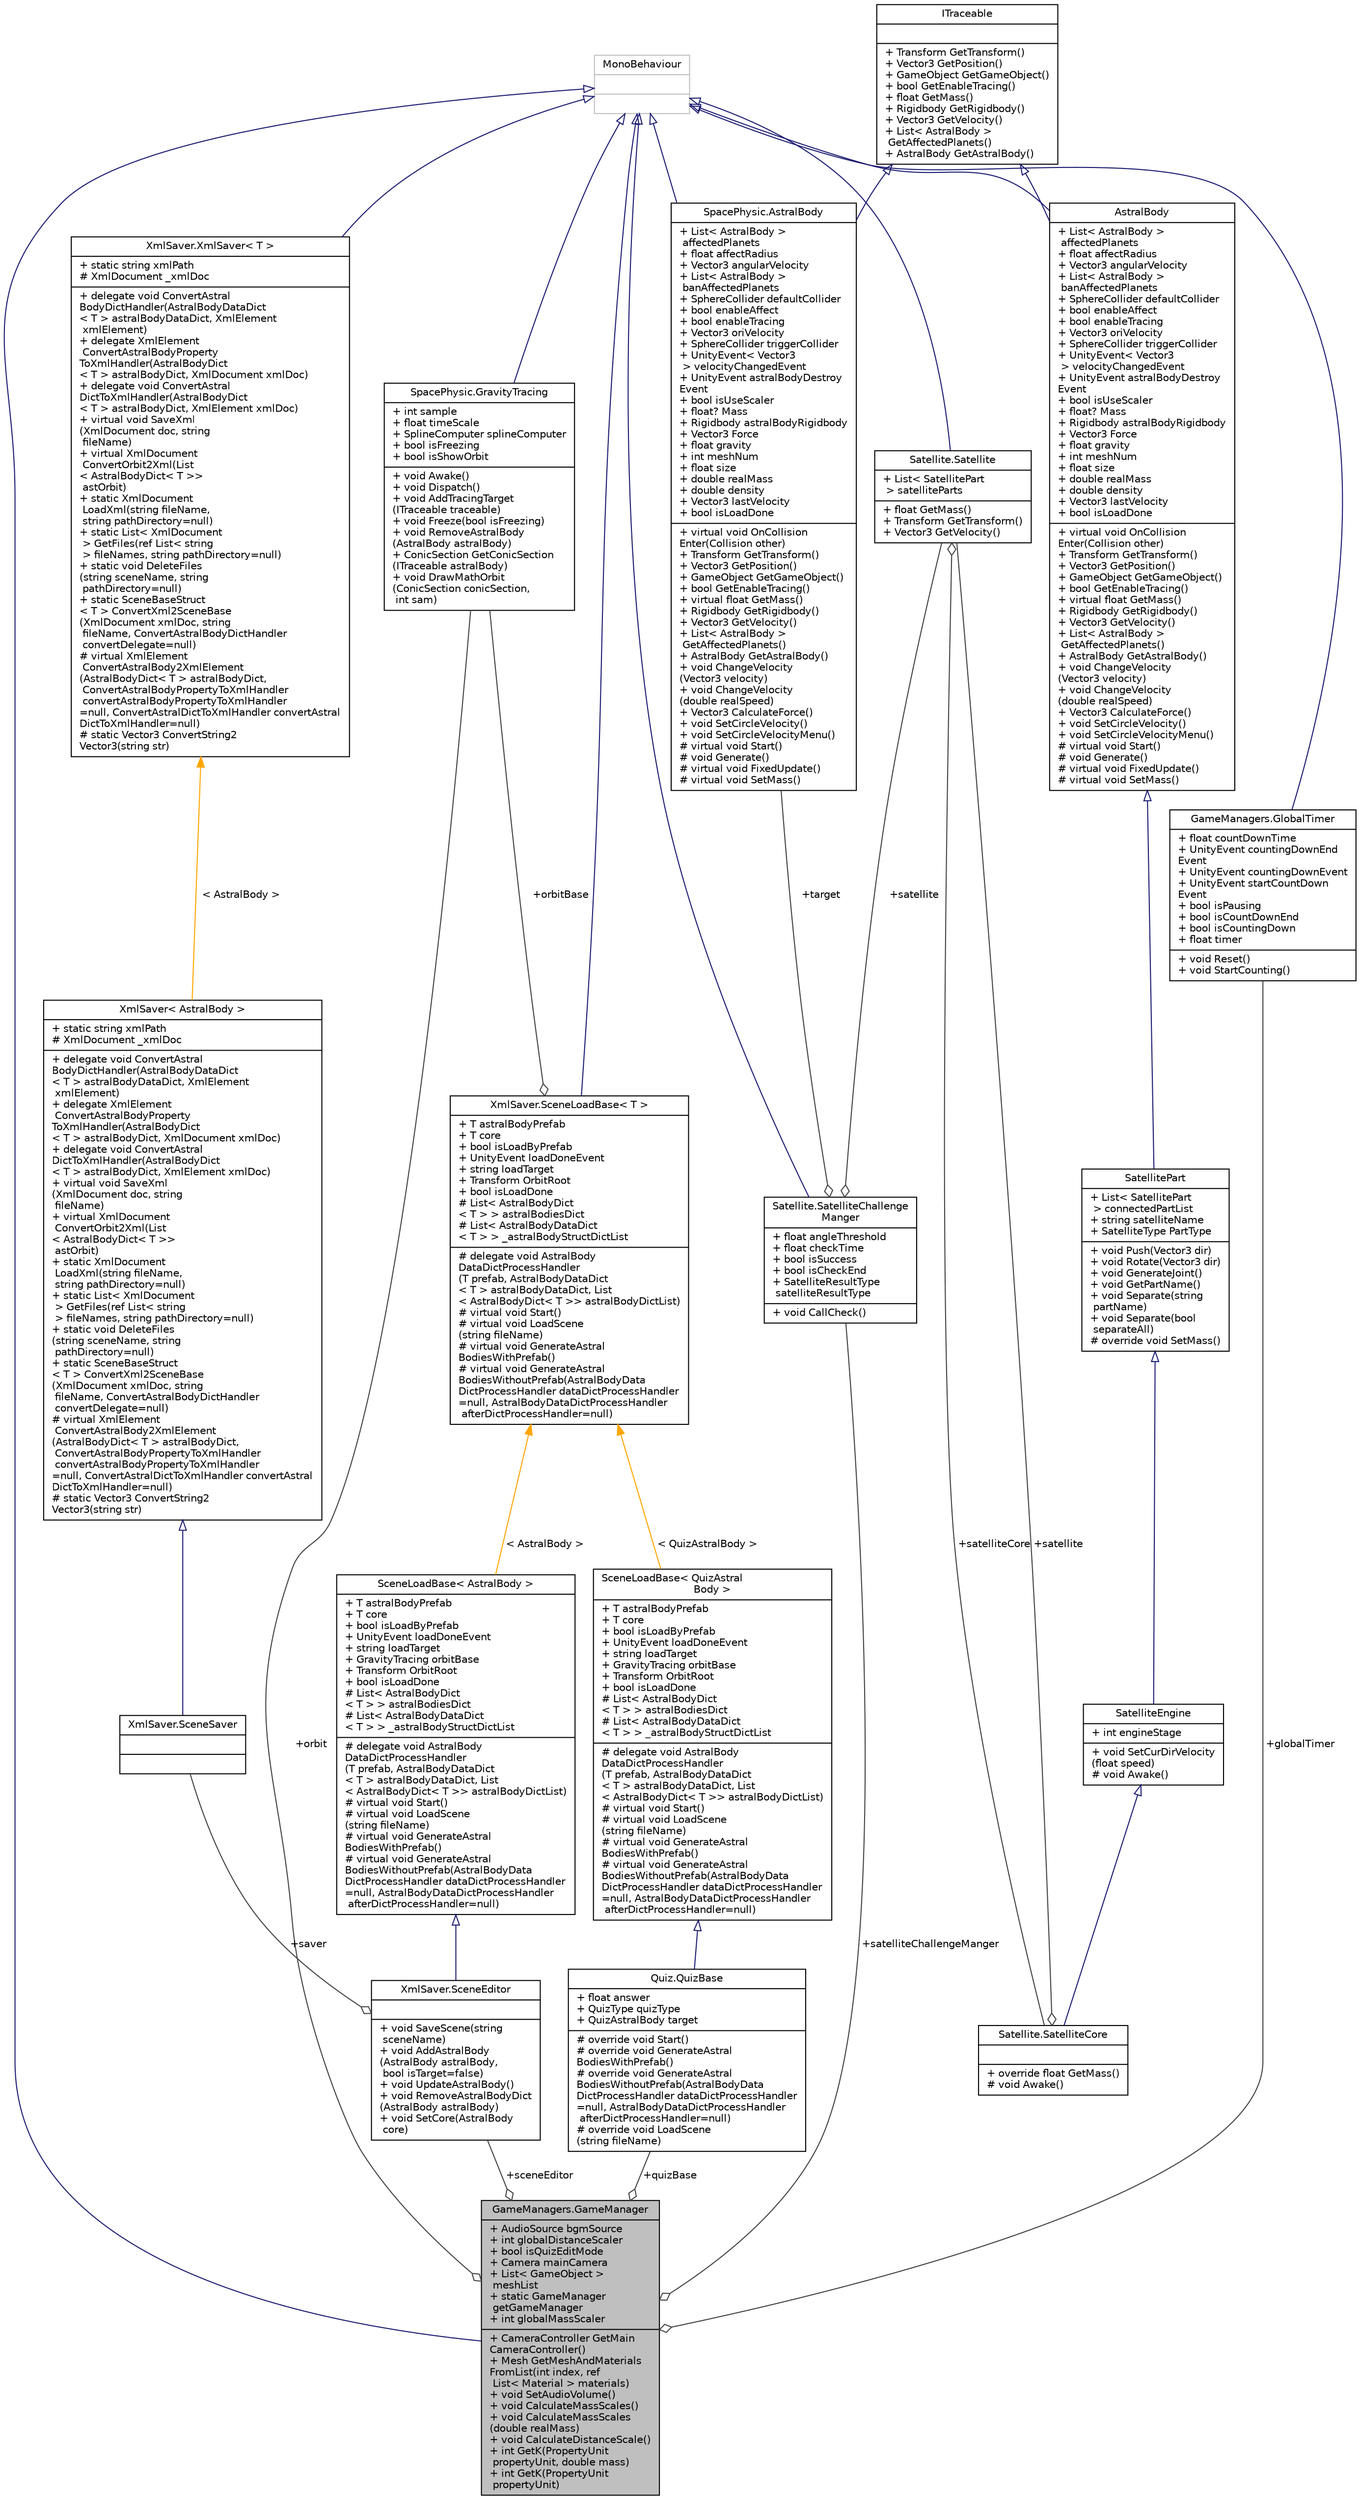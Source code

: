 digraph "GameManagers.GameManager"
{
 // INTERACTIVE_SVG=YES
 // LATEX_PDF_SIZE
  edge [fontname="Helvetica",fontsize="10",labelfontname="Helvetica",labelfontsize="10"];
  node [fontname="Helvetica",fontsize="10",shape=record];
  Node1 [label="{GameManagers.GameManager\n|+ AudioSource bgmSource\l+ int globalDistanceScaler\l+ bool isQuizEditMode\l+ Camera mainCamera\l+ List\< GameObject \>\l meshList\l+ static GameManager\l getGameManager\l+ int globalMassScaler\l|+ CameraController GetMain\lCameraController()\l+ Mesh GetMeshAndMaterials\lFromList(int index, ref\l List\< Material \> materials)\l+ void SetAudioVolume()\l+ void CalculateMassScales()\l+ void CalculateMassScales\l(double realMass)\l+ void CalculateDistanceScale()\l+ int GetK(PropertyUnit\l propertyUnit, double mass)\l+ int GetK(PropertyUnit\l propertyUnit)\l}",height=0.2,width=0.4,color="black", fillcolor="grey75", style="filled", fontcolor="black",tooltip="全局管理"];
  Node2 -> Node1 [dir="back",color="midnightblue",fontsize="10",style="solid",arrowtail="onormal",fontname="Helvetica"];
  Node2 [label="{MonoBehaviour\n||}",height=0.2,width=0.4,color="grey75", fillcolor="white", style="filled",tooltip=" "];
  Node3 -> Node1 [color="grey25",fontsize="10",style="solid",label=" +quizBase" ,arrowhead="odiamond",fontname="Helvetica"];
  Node3 [label="{Quiz.QuizBase\n|+ float answer\l+ QuizType quizType\l+ QuizAstralBody target\l|# override void Start()\l# override void GenerateAstral\lBodiesWithPrefab()\l# override void GenerateAstral\lBodiesWithoutPrefab(AstralBodyData\lDictProcessHandler dataDictProcessHandler\l=null, AstralBodyDataDictProcessHandler\l afterDictProcessHandler=null)\l# override void LoadScene\l(string fileName)\l}",height=0.2,width=0.4,color="black", fillcolor="white", style="filled",URL="$class_quiz_1_1_quiz_base.html",tooltip="问题管理"];
  Node4 -> Node3 [dir="back",color="midnightblue",fontsize="10",style="solid",arrowtail="onormal",fontname="Helvetica"];
  Node4 [label="{SceneLoadBase\< QuizAstral\lBody \>\n|+ T astralBodyPrefab\l+ T core\l+ bool isLoadByPrefab\l+ UnityEvent loadDoneEvent\l+ string loadTarget\l+ GravityTracing orbitBase\l+ Transform OrbitRoot\l+ bool isLoadDone\l# List\< AstralBodyDict\l\< T \> \> astralBodiesDict\l# List\< AstralBodyDataDict\l\< T \> \> _astralBodyStructDictList\l|# delegate void AstralBody\lDataDictProcessHandler\l(T prefab, AstralBodyDataDict\l\< T \> astralBodyDataDict, List\l\< AstralBodyDict\< T \>\> astralBodyDictList)\l# virtual void Start()\l# virtual void LoadScene\l(string fileName)\l# virtual void GenerateAstral\lBodiesWithPrefab()\l# virtual void GenerateAstral\lBodiesWithoutPrefab(AstralBodyData\lDictProcessHandler dataDictProcessHandler\l=null, AstralBodyDataDictProcessHandler\l afterDictProcessHandler=null)\l}",height=0.2,width=0.4,color="black", fillcolor="white", style="filled",URL="$class_xml_saver_1_1_scene_load_base.html",tooltip=" "];
  Node5 -> Node4 [dir="back",color="orange",fontsize="10",style="solid",label=" \< QuizAstralBody \>" ,fontname="Helvetica"];
  Node5 [label="{XmlSaver.SceneLoadBase\< T \>\n|+ T astralBodyPrefab\l+ T core\l+ bool isLoadByPrefab\l+ UnityEvent loadDoneEvent\l+ string loadTarget\l+ Transform OrbitRoot\l+ bool isLoadDone\l# List\< AstralBodyDict\l\< T \> \> astralBodiesDict\l# List\< AstralBodyDataDict\l\< T \> \> _astralBodyStructDictList\l|# delegate void AstralBody\lDataDictProcessHandler\l(T prefab, AstralBodyDataDict\l\< T \> astralBodyDataDict, List\l\< AstralBodyDict\< T \>\> astralBodyDictList)\l# virtual void Start()\l# virtual void LoadScene\l(string fileName)\l# virtual void GenerateAstral\lBodiesWithPrefab()\l# virtual void GenerateAstral\lBodiesWithoutPrefab(AstralBodyData\lDictProcessHandler dataDictProcessHandler\l=null, AstralBodyDataDictProcessHandler\l afterDictProcessHandler=null)\l}",height=0.2,width=0.4,color="black", fillcolor="white", style="filled",URL="$class_xml_saver_1_1_scene_load_base.html",tooltip="存档加载管理"];
  Node2 -> Node5 [dir="back",color="midnightblue",fontsize="10",style="solid",arrowtail="onormal",fontname="Helvetica"];
  Node6 -> Node5 [color="grey25",fontsize="10",style="solid",label=" +orbitBase" ,arrowhead="odiamond",fontname="Helvetica"];
  Node6 [label="{SpacePhysic.GravityTracing\n|+ int sample\l+ float timeScale\l+ SplineComputer splineComputer\l+ bool isFreezing\l+ bool isShowOrbit\l|+ void Awake()\l+ void Dispatch()\l+ void AddTracingTarget\l(ITraceable traceable)\l+ void Freeze(bool isFreezing)\l+ void RemoveAstralBody\l(AstralBody astralBody)\l+ ConicSection GetConicSection\l(ITraceable astralBody)\l+ void DrawMathOrbit\l(ConicSection conicSection,\l int sam)\l}",height=0.2,width=0.4,color="black", fillcolor="white", style="filled",URL="$class_space_physic_1_1_gravity_tracing.html",tooltip="引力追踪"];
  Node2 -> Node6 [dir="back",color="midnightblue",fontsize="10",style="solid",arrowtail="onormal",fontname="Helvetica"];
  Node7 -> Node1 [color="grey25",fontsize="10",style="solid",label=" +sceneEditor" ,arrowhead="odiamond",fontname="Helvetica"];
  Node7 [label="{XmlSaver.SceneEditor\n||+ void SaveScene(string\l sceneName)\l+ void AddAstralBody\l(AstralBody astralBody,\l bool isTarget=false)\l+ void UpdateAstralBody()\l+ void RemoveAstralBodyDict\l(AstralBody astralBody)\l+ void SetCore(AstralBody\l core)\l}",height=0.2,width=0.4,color="black", fillcolor="white", style="filled",URL="$class_xml_saver_1_1_scene_editor.html",tooltip="场景编辑器"];
  Node8 -> Node7 [dir="back",color="midnightblue",fontsize="10",style="solid",arrowtail="onormal",fontname="Helvetica"];
  Node8 [label="{SceneLoadBase\< AstralBody \>\n|+ T astralBodyPrefab\l+ T core\l+ bool isLoadByPrefab\l+ UnityEvent loadDoneEvent\l+ string loadTarget\l+ GravityTracing orbitBase\l+ Transform OrbitRoot\l+ bool isLoadDone\l# List\< AstralBodyDict\l\< T \> \> astralBodiesDict\l# List\< AstralBodyDataDict\l\< T \> \> _astralBodyStructDictList\l|# delegate void AstralBody\lDataDictProcessHandler\l(T prefab, AstralBodyDataDict\l\< T \> astralBodyDataDict, List\l\< AstralBodyDict\< T \>\> astralBodyDictList)\l# virtual void Start()\l# virtual void LoadScene\l(string fileName)\l# virtual void GenerateAstral\lBodiesWithPrefab()\l# virtual void GenerateAstral\lBodiesWithoutPrefab(AstralBodyData\lDictProcessHandler dataDictProcessHandler\l=null, AstralBodyDataDictProcessHandler\l afterDictProcessHandler=null)\l}",height=0.2,width=0.4,color="black", fillcolor="white", style="filled",URL="$class_xml_saver_1_1_scene_load_base.html",tooltip=" "];
  Node5 -> Node8 [dir="back",color="orange",fontsize="10",style="solid",label=" \< AstralBody \>" ,fontname="Helvetica"];
  Node9 -> Node7 [color="grey25",fontsize="10",style="solid",label=" +saver" ,arrowhead="odiamond",fontname="Helvetica"];
  Node9 [label="{XmlSaver.SceneSaver\n||}",height=0.2,width=0.4,color="black", fillcolor="white", style="filled",URL="$class_xml_saver_1_1_scene_saver.html",tooltip="场景保存"];
  Node10 -> Node9 [dir="back",color="midnightblue",fontsize="10",style="solid",arrowtail="onormal",fontname="Helvetica"];
  Node10 [label="{XmlSaver\< AstralBody \>\n|+ static string xmlPath\l# XmlDocument _xmlDoc\l|+ delegate void ConvertAstral\lBodyDictHandler(AstralBodyDataDict\l\< T \> astralBodyDataDict, XmlElement\l xmlElement)\l+ delegate XmlElement\l ConvertAstralBodyProperty\lToXmlHandler(AstralBodyDict\l\< T \> astralBodyDict, XmlDocument xmlDoc)\l+ delegate void ConvertAstral\lDictToXmlHandler(AstralBodyDict\l\< T \> astralBodyDict, XmlElement xmlDoc)\l+ virtual void SaveXml\l(XmlDocument doc, string\l fileName)\l+ virtual XmlDocument\l ConvertOrbit2Xml(List\l\< AstralBodyDict\< T \>\>\l astOrbit)\l+ static XmlDocument\l LoadXml(string fileName,\l string pathDirectory=null)\l+ static List\< XmlDocument\l \> GetFiles(ref List\< string\l \> fileNames, string pathDirectory=null)\l+ static void DeleteFiles\l(string sceneName, string\l pathDirectory=null)\l+ static SceneBaseStruct\l\< T \> ConvertXml2SceneBase\l(XmlDocument xmlDoc, string\l fileName, ConvertAstralBodyDictHandler\l convertDelegate=null)\l# virtual XmlElement\l ConvertAstralBody2XmlElement\l(AstralBodyDict\< T \> astralBodyDict,\l ConvertAstralBodyPropertyToXmlHandler\l convertAstralBodyPropertyToXmlHandler\l=null, ConvertAstralDictToXmlHandler convertAstral\lDictToXmlHandler=null)\l# static Vector3 ConvertString2\lVector3(string str)\l}",height=0.2,width=0.4,color="black", fillcolor="white", style="filled",URL="$class_xml_saver_1_1_xml_saver.html",tooltip=" "];
  Node11 -> Node10 [dir="back",color="orange",fontsize="10",style="solid",label=" \< AstralBody \>" ,fontname="Helvetica"];
  Node11 [label="{XmlSaver.XmlSaver\< T \>\n|+ static string xmlPath\l# XmlDocument _xmlDoc\l|+ delegate void ConvertAstral\lBodyDictHandler(AstralBodyDataDict\l\< T \> astralBodyDataDict, XmlElement\l xmlElement)\l+ delegate XmlElement\l ConvertAstralBodyProperty\lToXmlHandler(AstralBodyDict\l\< T \> astralBodyDict, XmlDocument xmlDoc)\l+ delegate void ConvertAstral\lDictToXmlHandler(AstralBodyDict\l\< T \> astralBodyDict, XmlElement xmlDoc)\l+ virtual void SaveXml\l(XmlDocument doc, string\l fileName)\l+ virtual XmlDocument\l ConvertOrbit2Xml(List\l\< AstralBodyDict\< T \>\>\l astOrbit)\l+ static XmlDocument\l LoadXml(string fileName,\l string pathDirectory=null)\l+ static List\< XmlDocument\l \> GetFiles(ref List\< string\l \> fileNames, string pathDirectory=null)\l+ static void DeleteFiles\l(string sceneName, string\l pathDirectory=null)\l+ static SceneBaseStruct\l\< T \> ConvertXml2SceneBase\l(XmlDocument xmlDoc, string\l fileName, ConvertAstralBodyDictHandler\l convertDelegate=null)\l# virtual XmlElement\l ConvertAstralBody2XmlElement\l(AstralBodyDict\< T \> astralBodyDict,\l ConvertAstralBodyPropertyToXmlHandler\l convertAstralBodyPropertyToXmlHandler\l=null, ConvertAstralDictToXmlHandler convertAstral\lDictToXmlHandler=null)\l# static Vector3 ConvertString2\lVector3(string str)\l}",height=0.2,width=0.4,color="black", fillcolor="white", style="filled",URL="$class_xml_saver_1_1_xml_saver.html",tooltip="存档保存"];
  Node2 -> Node11 [dir="back",color="midnightblue",fontsize="10",style="solid",arrowtail="onormal",fontname="Helvetica"];
  Node6 -> Node1 [color="grey25",fontsize="10",style="solid",label=" +orbit" ,arrowhead="odiamond",fontname="Helvetica"];
  Node12 -> Node1 [color="grey25",fontsize="10",style="solid",label=" +satelliteChallengeManger" ,arrowhead="odiamond",fontname="Helvetica"];
  Node12 [label="{Satellite.SatelliteChallenge\lManger\n|+ float angleThreshold\l+ float checkTime\l+ bool isSuccess\l+ bool isCheckEnd\l+ SatelliteResultType\l satelliteResultType\l|+ void CallCheck()\l}",height=0.2,width=0.4,color="black", fillcolor="white", style="filled",URL="$class_satellite_1_1_satellite_challenge_manger.html",tooltip="航天挑战管理"];
  Node2 -> Node12 [dir="back",color="midnightblue",fontsize="10",style="solid",arrowtail="onormal",fontname="Helvetica"];
  Node13 -> Node12 [color="grey25",fontsize="10",style="solid",label=" +target" ,arrowhead="odiamond",fontname="Helvetica"];
  Node13 [label="{SpacePhysic.AstralBody\n|+ List\< AstralBody \>\l affectedPlanets\l+ float affectRadius\l+ Vector3 angularVelocity\l+ List\< AstralBody \>\l banAffectedPlanets\l+ SphereCollider defaultCollider\l+ bool enableAffect\l+ bool enableTracing\l+ Vector3 oriVelocity\l+ SphereCollider triggerCollider\l+ UnityEvent\< Vector3\l \> velocityChangedEvent\l+ UnityEvent astralBodyDestroy\lEvent\l+ bool isUseScaler\l+ float? Mass\l+ Rigidbody astralBodyRigidbody\l+ Vector3 Force\l+ float gravity\l+ int meshNum\l+ float size\l+ double realMass\l+ double density\l+ Vector3 lastVelocity\l+ bool isLoadDone\l|+ virtual void OnCollision\lEnter(Collision other)\l+ Transform GetTransform()\l+ Vector3 GetPosition()\l+ GameObject GetGameObject()\l+ bool GetEnableTracing()\l+ virtual float GetMass()\l+ Rigidbody GetRigidbody()\l+ Vector3 GetVelocity()\l+ List\< AstralBody \>\l GetAffectedPlanets()\l+ AstralBody GetAstralBody()\l+ void ChangeVelocity\l(Vector3 velocity)\l+ void ChangeVelocity\l(double realSpeed)\l+ Vector3 CalculateForce()\l+ void SetCircleVelocity()\l+ void SetCircleVelocityMenu()\l# virtual void Start()\l# void Generate()\l# virtual void FixedUpdate()\l# virtual void SetMass()\l}",height=0.2,width=0.4,color="black", fillcolor="white", style="filled",URL="$class_space_physic_1_1_astral_body.html",tooltip="星体物理实体"];
  Node2 -> Node13 [dir="back",color="midnightblue",fontsize="10",style="solid",arrowtail="onormal",fontname="Helvetica"];
  Node14 -> Node13 [dir="back",color="midnightblue",fontsize="10",style="solid",arrowtail="onormal",fontname="Helvetica"];
  Node14 [label="{ITraceable\n||+ Transform GetTransform()\l+ Vector3 GetPosition()\l+ GameObject GetGameObject()\l+ bool GetEnableTracing()\l+ float GetMass()\l+ Rigidbody GetRigidbody()\l+ Vector3 GetVelocity()\l+ List\< AstralBody \>\l GetAffectedPlanets()\l+ AstralBody GetAstralBody()\l}",height=0.2,width=0.4,color="black", fillcolor="white", style="filled",URL="$interface_space_physic_1_1_i_traceable.html",tooltip="可追踪接口"];
  Node15 -> Node12 [color="grey25",fontsize="10",style="solid",label=" +satellite" ,arrowhead="odiamond",fontname="Helvetica"];
  Node15 [label="{Satellite.Satellite\n|+ List\< SatellitePart\l \> satelliteParts\l|+ float GetMass()\l+ Transform GetTransform()\l+ Vector3 GetVelocity()\l}",height=0.2,width=0.4,color="black", fillcolor="white", style="filled",URL="$class_satellite_1_1_satellite.html",tooltip="卫星整体"];
  Node2 -> Node15 [dir="back",color="midnightblue",fontsize="10",style="solid",arrowtail="onormal",fontname="Helvetica"];
  Node16 -> Node15 [color="grey25",fontsize="10",style="solid",label=" +satelliteCore" ,arrowhead="odiamond",fontname="Helvetica"];
  Node16 [label="{Satellite.SatelliteCore\n||+ override float GetMass()\l# void Awake()\l}",height=0.2,width=0.4,color="black", fillcolor="white", style="filled",URL="$class_satellite_1_1_satellite_core.html",tooltip="卫星核心"];
  Node17 -> Node16 [dir="back",color="midnightblue",fontsize="10",style="solid",arrowtail="onormal",fontname="Helvetica"];
  Node17 [label="{SatelliteEngine\n|+ int engineStage\l|+ void SetCurDirVelocity\l(float speed)\l# void Awake()\l}",height=0.2,width=0.4,color="black", fillcolor="white", style="filled",URL="$class_satellite_1_1_satellite_engine.html",tooltip="卫星引擎"];
  Node18 -> Node17 [dir="back",color="midnightblue",fontsize="10",style="solid",arrowtail="onormal",fontname="Helvetica"];
  Node18 [label="{SatellitePart\n|+ List\< SatellitePart\l \> connectedPartList\l+ string satelliteName\l+ SatelliteType PartType\l|+ void Push(Vector3 dir)\l+ void Rotate(Vector3 dir)\l+ void GenerateJoint()\l+ void GetPartName()\l+ void Separate(string\l partName)\l+ void Separate(bool\l separateAll)\l# override void SetMass()\l}",height=0.2,width=0.4,color="black", fillcolor="white", style="filled",URL="$class_satellite_1_1_satellite_part.html",tooltip="卫星部件"];
  Node19 -> Node18 [dir="back",color="midnightblue",fontsize="10",style="solid",arrowtail="onormal",fontname="Helvetica"];
  Node19 [label="{AstralBody\n|+ List\< AstralBody \>\l affectedPlanets\l+ float affectRadius\l+ Vector3 angularVelocity\l+ List\< AstralBody \>\l banAffectedPlanets\l+ SphereCollider defaultCollider\l+ bool enableAffect\l+ bool enableTracing\l+ Vector3 oriVelocity\l+ SphereCollider triggerCollider\l+ UnityEvent\< Vector3\l \> velocityChangedEvent\l+ UnityEvent astralBodyDestroy\lEvent\l+ bool isUseScaler\l+ float? Mass\l+ Rigidbody astralBodyRigidbody\l+ Vector3 Force\l+ float gravity\l+ int meshNum\l+ float size\l+ double realMass\l+ double density\l+ Vector3 lastVelocity\l+ bool isLoadDone\l|+ virtual void OnCollision\lEnter(Collision other)\l+ Transform GetTransform()\l+ Vector3 GetPosition()\l+ GameObject GetGameObject()\l+ bool GetEnableTracing()\l+ virtual float GetMass()\l+ Rigidbody GetRigidbody()\l+ Vector3 GetVelocity()\l+ List\< AstralBody \>\l GetAffectedPlanets()\l+ AstralBody GetAstralBody()\l+ void ChangeVelocity\l(Vector3 velocity)\l+ void ChangeVelocity\l(double realSpeed)\l+ Vector3 CalculateForce()\l+ void SetCircleVelocity()\l+ void SetCircleVelocityMenu()\l# virtual void Start()\l# void Generate()\l# virtual void FixedUpdate()\l# virtual void SetMass()\l}",height=0.2,width=0.4,color="black", fillcolor="white", style="filled",URL="$class_space_physic_1_1_astral_body.html",tooltip="星体物理实体"];
  Node2 -> Node19 [dir="back",color="midnightblue",fontsize="10",style="solid",arrowtail="onormal",fontname="Helvetica"];
  Node14 -> Node19 [dir="back",color="midnightblue",fontsize="10",style="solid",arrowtail="onormal",fontname="Helvetica"];
  Node15 -> Node16 [color="grey25",fontsize="10",style="solid",label=" +satellite" ,arrowhead="odiamond",fontname="Helvetica"];
  Node20 -> Node1 [color="grey25",fontsize="10",style="solid",label=" +globalTimer" ,arrowhead="odiamond",fontname="Helvetica"];
  Node20 [label="{GameManagers.GlobalTimer\n|+ float countDownTime\l+ UnityEvent countingDownEnd\lEvent\l+ UnityEvent countingDownEvent\l+ UnityEvent startCountDown\lEvent\l+ bool isPausing\l+ bool isCountDownEnd\l+ bool isCountingDown\l+ float timer\l|+ void Reset()\l+ void StartCounting()\l}",height=0.2,width=0.4,color="black", fillcolor="white", style="filled",URL="$class_game_managers_1_1_global_timer.html",tooltip="全局计时器"];
  Node2 -> Node20 [dir="back",color="midnightblue",fontsize="10",style="solid",arrowtail="onormal",fontname="Helvetica"];
}
